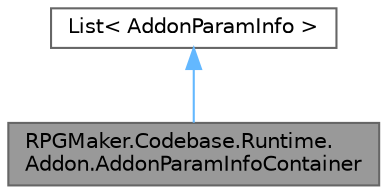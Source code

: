 digraph "RPGMaker.Codebase.Runtime.Addon.AddonParamInfoContainer"
{
 // LATEX_PDF_SIZE
  bgcolor="transparent";
  edge [fontname=Helvetica,fontsize=10,labelfontname=Helvetica,labelfontsize=10];
  node [fontname=Helvetica,fontsize=10,shape=box,height=0.2,width=0.4];
  Node1 [id="Node000001",label="RPGMaker.Codebase.Runtime.\lAddon.AddonParamInfoContainer",height=0.2,width=0.4,color="gray40", fillcolor="grey60", style="filled", fontcolor="black",tooltip="アドオン引数情報コンテナー"];
  Node2 -> Node1 [id="edge1_Node000001_Node000002",dir="back",color="steelblue1",style="solid",tooltip=" "];
  Node2 [id="Node000002",label="List\< AddonParamInfo \>",height=0.2,width=0.4,color="gray40", fillcolor="white", style="filled",tooltip=" "];
}

